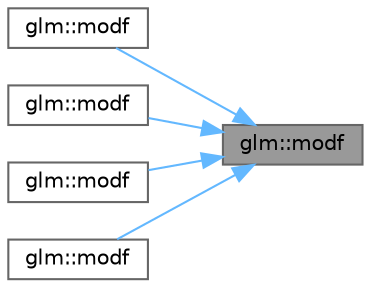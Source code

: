 digraph "glm::modf"
{
 // LATEX_PDF_SIZE
  bgcolor="transparent";
  edge [fontname=Helvetica,fontsize=10,labelfontname=Helvetica,labelfontsize=10];
  node [fontname=Helvetica,fontsize=10,shape=box,height=0.2,width=0.4];
  rankdir="RL";
  Node1 [id="Node000001",label="glm::modf",height=0.2,width=0.4,color="gray40", fillcolor="grey60", style="filled", fontcolor="black",tooltip=" "];
  Node1 -> Node2 [id="edge9_Node000001_Node000002",dir="back",color="steelblue1",style="solid",tooltip=" "];
  Node2 [id="Node000002",label="glm::modf",height=0.2,width=0.4,color="grey40", fillcolor="white", style="filled",URL="$namespaceglm.html#a9b3fe85d9dbc8ce96c4b9fe008b10d39",tooltip=" "];
  Node1 -> Node3 [id="edge10_Node000001_Node000003",dir="back",color="steelblue1",style="solid",tooltip=" "];
  Node3 [id="Node000003",label="glm::modf",height=0.2,width=0.4,color="grey40", fillcolor="white", style="filled",URL="$namespaceglm.html#a6e49aa3398291f1f5a36f3744d24b477",tooltip=" "];
  Node1 -> Node4 [id="edge11_Node000001_Node000004",dir="back",color="steelblue1",style="solid",tooltip=" "];
  Node4 [id="Node000004",label="glm::modf",height=0.2,width=0.4,color="grey40", fillcolor="white", style="filled",URL="$namespaceglm.html#acf08177b4d8f6204866d180b186b76f5",tooltip=" "];
  Node1 -> Node5 [id="edge12_Node000001_Node000005",dir="back",color="steelblue1",style="solid",tooltip=" "];
  Node5 [id="Node000005",label="glm::modf",height=0.2,width=0.4,color="grey40", fillcolor="white", style="filled",URL="$namespaceglm.html#a83988bf4155f4153113d1a08551520d6",tooltip=" "];
}

